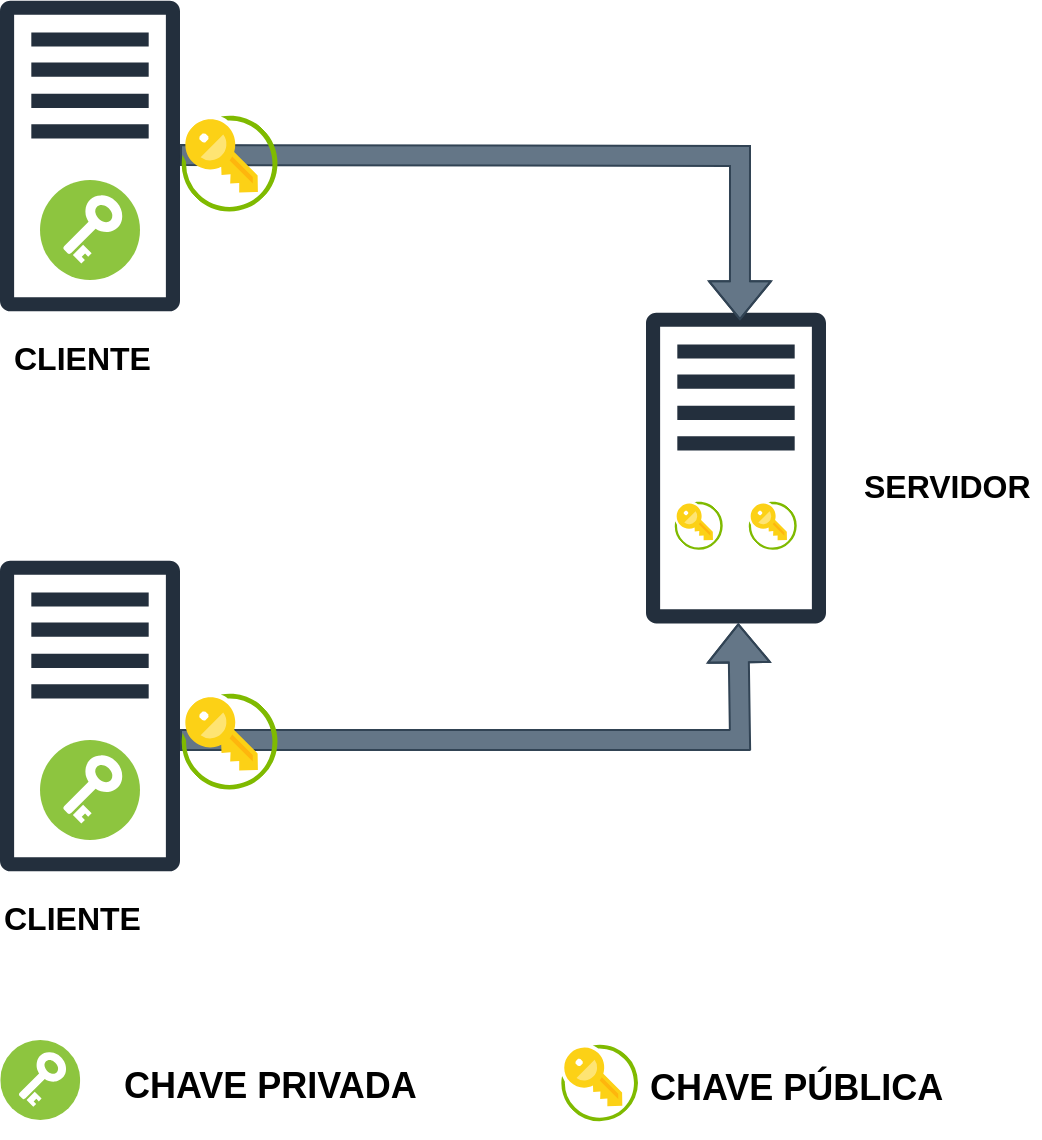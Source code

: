 <mxfile version="26.1.1">
  <diagram name="Página-1" id="z1kmiEKgyMU83rp5t6B3">
    <mxGraphModel dx="1194" dy="742" grid="1" gridSize="10" guides="1" tooltips="1" connect="1" arrows="1" fold="1" page="1" pageScale="1" pageWidth="827" pageHeight="1169" math="0" shadow="0">
      <root>
        <mxCell id="0" />
        <mxCell id="1" parent="0" />
        <mxCell id="ATzn8iyYp2ZHihdK4YN9-3" value="" style="sketch=0;outlineConnect=0;fontColor=#232F3E;gradientColor=none;fillColor=#232F3D;strokeColor=none;dashed=0;verticalLabelPosition=bottom;verticalAlign=top;align=center;html=1;fontSize=12;fontStyle=0;aspect=fixed;pointerEvents=1;shape=mxgraph.aws4.traditional_server;" vertex="1" parent="1">
          <mxGeometry x="160" y="80" width="90" height="156.01" as="geometry" />
        </mxCell>
        <mxCell id="ATzn8iyYp2ZHihdK4YN9-9" value="" style="sketch=0;outlineConnect=0;fontColor=#232F3E;gradientColor=none;fillColor=#232F3D;strokeColor=none;dashed=0;verticalLabelPosition=bottom;verticalAlign=top;align=center;html=1;fontSize=12;fontStyle=0;aspect=fixed;pointerEvents=1;shape=mxgraph.aws4.traditional_server;" vertex="1" parent="1">
          <mxGeometry x="160" y="360" width="90" height="156.01" as="geometry" />
        </mxCell>
        <mxCell id="ATzn8iyYp2ZHihdK4YN9-10" value="" style="sketch=0;outlineConnect=0;fontColor=#232F3E;gradientColor=none;fillColor=#232F3D;strokeColor=none;dashed=0;verticalLabelPosition=bottom;verticalAlign=top;align=center;html=1;fontSize=12;fontStyle=0;aspect=fixed;pointerEvents=1;shape=mxgraph.aws4.traditional_server;" vertex="1" parent="1">
          <mxGeometry x="483" y="236.01" width="90" height="156.01" as="geometry" />
        </mxCell>
        <mxCell id="ATzn8iyYp2ZHihdK4YN9-12" value="" style="image;sketch=0;aspect=fixed;html=1;points=[];align=center;fontSize=12;image=img/lib/mscae/Key_Vaults.svg;rotation=-45;" vertex="1" parent="1">
          <mxGeometry x="440" y="600.86" width="38.4" height="40" as="geometry" />
        </mxCell>
        <mxCell id="ATzn8iyYp2ZHihdK4YN9-13" value="" style="image;sketch=0;aspect=fixed;html=1;points=[];align=center;fontSize=12;image=img/lib/mscae/Key_Vaults.svg;rotation=-45;" vertex="1" parent="1">
          <mxGeometry x="497" y="330" width="24" height="25" as="geometry" />
        </mxCell>
        <mxCell id="ATzn8iyYp2ZHihdK4YN9-15" value="" style="image;aspect=fixed;perimeter=ellipsePerimeter;html=1;align=center;shadow=0;dashed=0;fontColor=#4277BB;labelBackgroundColor=default;fontSize=12;spacingTop=3;image=img/lib/ibm/vpc/Key.svg;" vertex="1" parent="1">
          <mxGeometry x="180.0" y="450" width="50" height="50" as="geometry" />
        </mxCell>
        <mxCell id="ATzn8iyYp2ZHihdK4YN9-16" value="" style="image;aspect=fixed;perimeter=ellipsePerimeter;html=1;align=center;shadow=0;dashed=0;fontColor=#4277BB;labelBackgroundColor=default;fontSize=12;spacingTop=3;image=img/lib/ibm/vpc/Key.svg;" vertex="1" parent="1">
          <mxGeometry x="180.0" y="170" width="50" height="50" as="geometry" />
        </mxCell>
        <mxCell id="ATzn8iyYp2ZHihdK4YN9-17" value="" style="shape=flexArrow;endArrow=classic;startArrow=none;html=1;rounded=0;startFill=0;fillColor=#647687;strokeColor=#314354;entryX=0.522;entryY=0.024;entryDx=0;entryDy=0;entryPerimeter=0;" edge="1" parent="1" target="ATzn8iyYp2ZHihdK4YN9-10">
          <mxGeometry width="100" height="100" relative="1" as="geometry">
            <mxPoint x="250" y="157.5" as="sourcePoint" />
            <mxPoint x="530" y="230" as="targetPoint" />
            <Array as="points">
              <mxPoint x="530" y="158" />
            </Array>
          </mxGeometry>
        </mxCell>
        <mxCell id="ATzn8iyYp2ZHihdK4YN9-18" value="" style="shape=flexArrow;endArrow=classic;startArrow=none;html=1;rounded=0;startFill=0;fillColor=#647687;strokeColor=#314354;exitX=1;exitY=0.577;exitDx=0;exitDy=0;exitPerimeter=0;" edge="1" parent="1" source="ATzn8iyYp2ZHihdK4YN9-9" target="ATzn8iyYp2ZHihdK4YN9-10">
          <mxGeometry width="100" height="100" relative="1" as="geometry">
            <mxPoint x="251" y="440" as="sourcePoint" />
            <mxPoint x="531" y="522.5" as="targetPoint" />
            <Array as="points">
              <mxPoint x="530" y="450" />
            </Array>
          </mxGeometry>
        </mxCell>
        <mxCell id="ATzn8iyYp2ZHihdK4YN9-19" value="" style="image;sketch=0;aspect=fixed;html=1;points=[];align=center;fontSize=12;image=img/lib/mscae/Key_Vaults.svg;rotation=-45;" vertex="1" parent="1">
          <mxGeometry x="534" y="330" width="24" height="25" as="geometry" />
        </mxCell>
        <mxCell id="ATzn8iyYp2ZHihdK4YN9-7" value="" style="image;sketch=0;aspect=fixed;html=1;points=[];align=center;fontSize=12;image=img/lib/mscae/Key_Vaults.svg;rotation=-45;" vertex="1" parent="1">
          <mxGeometry x="250" y="136" width="48" height="50" as="geometry" />
        </mxCell>
        <mxCell id="ATzn8iyYp2ZHihdK4YN9-11" value="" style="image;sketch=0;aspect=fixed;html=1;points=[];align=center;fontSize=12;image=img/lib/mscae/Key_Vaults.svg;rotation=-45;" vertex="1" parent="1">
          <mxGeometry x="250" y="425" width="48" height="50" as="geometry" />
        </mxCell>
        <mxCell id="ATzn8iyYp2ZHihdK4YN9-21" value="" style="image;aspect=fixed;perimeter=ellipsePerimeter;html=1;align=center;shadow=0;dashed=0;fontColor=#4277BB;labelBackgroundColor=default;fontSize=12;spacingTop=3;image=img/lib/ibm/vpc/Key.svg;" vertex="1" parent="1">
          <mxGeometry x="160.13" y="600" width="40" height="40" as="geometry" />
        </mxCell>
        <mxCell id="ATzn8iyYp2ZHihdK4YN9-23" value="&lt;h1 style=&quot;margin-top: 0px;&quot;&gt;&lt;font style=&quot;font-size: 18px;&quot;&gt;CHAVE PRIVADA&lt;/font&gt;&lt;/h1&gt;" style="text;html=1;whiteSpace=wrap;overflow=hidden;rounded=0;fontColor=light-dark(#000000,#67AB9F);" vertex="1" parent="1">
          <mxGeometry x="220" y="600" width="160" height="40" as="geometry" />
        </mxCell>
        <mxCell id="ATzn8iyYp2ZHihdK4YN9-24" value="&lt;h1 style=&quot;margin-top: 0px;&quot;&gt;&lt;font style=&quot;font-size: 16px;&quot;&gt;CLIENTE&lt;/font&gt;&lt;/h1&gt;" style="text;html=1;whiteSpace=wrap;overflow=hidden;rounded=0;fontColor=light-dark(#000000,#67AB9F);" vertex="1" parent="1">
          <mxGeometry x="165" y="236.01" width="80" height="40" as="geometry" />
        </mxCell>
        <mxCell id="ATzn8iyYp2ZHihdK4YN9-25" value="&lt;h1 style=&quot;margin-top: 0px;&quot;&gt;&lt;font style=&quot;font-size: 16px;&quot;&gt;CLIENTE&lt;/font&gt;&lt;/h1&gt;" style="text;html=1;whiteSpace=wrap;overflow=hidden;rounded=0;fontColor=light-dark(#000000,#67AB9F);" vertex="1" parent="1">
          <mxGeometry x="160.13" y="516.01" width="80" height="40" as="geometry" />
        </mxCell>
        <mxCell id="ATzn8iyYp2ZHihdK4YN9-26" value="&lt;h1 style=&quot;margin-top: 0px;&quot;&gt;&lt;font style=&quot;font-size: 16px;&quot;&gt;SERVIDOR&lt;/font&gt;&lt;/h1&gt;" style="text;html=1;whiteSpace=wrap;overflow=hidden;rounded=0;fontColor=light-dark(#000000,#67AB9F);" vertex="1" parent="1">
          <mxGeometry x="590" y="300" width="90" height="40" as="geometry" />
        </mxCell>
        <mxCell id="ATzn8iyYp2ZHihdK4YN9-28" value="&lt;h1 style=&quot;margin-top: 0px;&quot;&gt;&lt;font style=&quot;font-size: 18px;&quot;&gt;CHAVE PÚBLICA&lt;/font&gt;&lt;/h1&gt;" style="text;html=1;whiteSpace=wrap;overflow=hidden;rounded=0;fontColor=light-dark(#000000,#67AB9F);" vertex="1" parent="1">
          <mxGeometry x="483" y="600.86" width="160" height="40" as="geometry" />
        </mxCell>
      </root>
    </mxGraphModel>
  </diagram>
</mxfile>
